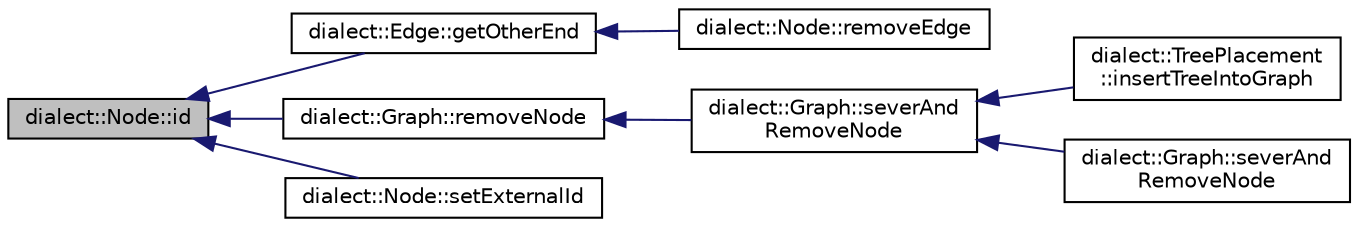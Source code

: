 digraph "dialect::Node::id"
{
  edge [fontname="Helvetica",fontsize="10",labelfontname="Helvetica",labelfontsize="10"];
  node [fontname="Helvetica",fontsize="10",shape=record];
  rankdir="LR";
  Node33 [label="dialect::Node::id",height=0.2,width=0.4,color="black", fillcolor="grey75", style="filled", fontcolor="black"];
  Node33 -> Node34 [dir="back",color="midnightblue",fontsize="10",style="solid",fontname="Helvetica"];
  Node34 [label="dialect::Edge::getOtherEnd",height=0.2,width=0.4,color="black", fillcolor="white", style="filled",URL="$classdialect_1_1Edge.html#a1c0bac90151fe28ab75aafd0f571f06a",tooltip="Get the opposite endpt, from a given one. "];
  Node34 -> Node35 [dir="back",color="midnightblue",fontsize="10",style="solid",fontname="Helvetica"];
  Node35 [label="dialect::Node::removeEdge",height=0.2,width=0.4,color="black", fillcolor="white", style="filled",URL="$classdialect_1_1Node.html#ae2883f935259b81f0a6edd4971264395",tooltip="Remove an incident Edge. "];
  Node33 -> Node36 [dir="back",color="midnightblue",fontsize="10",style="solid",fontname="Helvetica"];
  Node36 [label="dialect::Graph::removeNode",height=0.2,width=0.4,color="black", fillcolor="white", style="filled",URL="$classdialect_1_1Graph.html#ad628292a7693e69b4aa4039da6ef6de7",tooltip="Remove a Node from this Graph. "];
  Node36 -> Node37 [dir="back",color="midnightblue",fontsize="10",style="solid",fontname="Helvetica"];
  Node37 [label="dialect::Graph::severAnd\lRemoveNode",height=0.2,width=0.4,color="black", fillcolor="white", style="filled",URL="$classdialect_1_1Graph.html#af5f64abbe433f0f7f18d1e961964b788",tooltip="Convenience method to completely remove a Node from the Graph. "];
  Node37 -> Node38 [dir="back",color="midnightblue",fontsize="10",style="solid",fontname="Helvetica"];
  Node38 [label="dialect::TreePlacement\l::insertTreeIntoGraph",height=0.2,width=0.4,color="black", fillcolor="white", style="filled",URL="$classdialect_1_1TreePlacement.html#a5e7dad846d5257c782e8ba2c6765ce41",tooltip="Insert the tree into a given Graph. "];
  Node37 -> Node39 [dir="back",color="midnightblue",fontsize="10",style="solid",fontname="Helvetica"];
  Node39 [label="dialect::Graph::severAnd\lRemoveNode",height=0.2,width=0.4,color="black", fillcolor="white", style="filled",URL="$classdialect_1_1Graph.html#a0187fe6543c150f1b03c7d0a29a2a9ed",tooltip="Convenience method to completely remove a Node from the Graph. "];
  Node33 -> Node40 [dir="back",color="midnightblue",fontsize="10",style="solid",fontname="Helvetica"];
  Node40 [label="dialect::Node::setExternalId",height=0.2,width=0.4,color="black", fillcolor="white", style="filled",URL="$classdialect_1_1Node.html#aa133ba7265f00d879a1eb5df4054f285",tooltip="Set an externally-determined ID. (This is useful for TGLF and other interfacing operations.) "];
}
